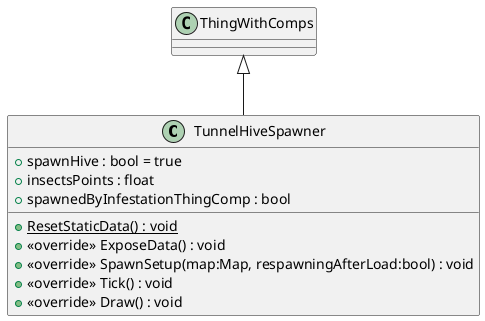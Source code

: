 @startuml
class TunnelHiveSpawner {
    + spawnHive : bool = true
    + insectsPoints : float
    + spawnedByInfestationThingComp : bool
    + {static} ResetStaticData() : void
    + <<override>> ExposeData() : void
    + <<override>> SpawnSetup(map:Map, respawningAfterLoad:bool) : void
    + <<override>> Tick() : void
    + <<override>> Draw() : void
}
ThingWithComps <|-- TunnelHiveSpawner
@enduml
